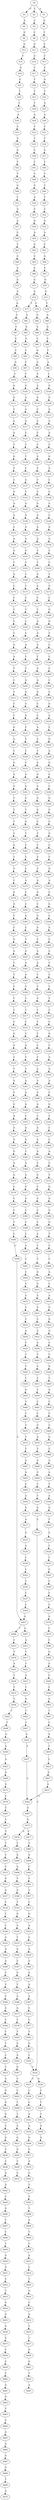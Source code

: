 strict digraph  {
	S0 -> S1 [ label = A ];
	S0 -> S2 [ label = T ];
	S0 -> S3 [ label = G ];
	S1 -> S4 [ label = G ];
	S2 -> S5 [ label = C ];
	S3 -> S6 [ label = A ];
	S4 -> S7 [ label = T ];
	S5 -> S8 [ label = C ];
	S6 -> S9 [ label = G ];
	S7 -> S10 [ label = C ];
	S8 -> S11 [ label = G ];
	S9 -> S12 [ label = G ];
	S10 -> S13 [ label = C ];
	S11 -> S14 [ label = A ];
	S12 -> S15 [ label = T ];
	S13 -> S16 [ label = C ];
	S14 -> S17 [ label = T ];
	S15 -> S18 [ label = A ];
	S16 -> S19 [ label = G ];
	S17 -> S20 [ label = T ];
	S18 -> S21 [ label = C ];
	S19 -> S22 [ label = T ];
	S20 -> S23 [ label = T ];
	S21 -> S24 [ label = T ];
	S22 -> S25 [ label = A ];
	S23 -> S26 [ label = T ];
	S24 -> S27 [ label = C ];
	S25 -> S28 [ label = A ];
	S26 -> S29 [ label = A ];
	S27 -> S30 [ label = A ];
	S28 -> S31 [ label = C ];
	S29 -> S32 [ label = T ];
	S30 -> S33 [ label = A ];
	S31 -> S34 [ label = T ];
	S32 -> S35 [ label = T ];
	S33 -> S36 [ label = A ];
	S34 -> S37 [ label = G ];
	S35 -> S38 [ label = C ];
	S36 -> S39 [ label = G ];
	S37 -> S40 [ label = T ];
	S38 -> S41 [ label = T ];
	S39 -> S42 [ label = T ];
	S40 -> S43 [ label = T ];
	S41 -> S44 [ label = C ];
	S42 -> S45 [ label = T ];
	S43 -> S46 [ label = T ];
	S44 -> S47 [ label = G ];
	S45 -> S48 [ label = G ];
	S46 -> S49 [ label = T ];
	S47 -> S50 [ label = A ];
	S48 -> S51 [ label = T ];
	S49 -> S52 [ label = C ];
	S50 -> S53 [ label = C ];
	S51 -> S54 [ label = A ];
	S52 -> S55 [ label = G ];
	S53 -> S56 [ label = G ];
	S54 -> S57 [ label = A ];
	S55 -> S58 [ label = A ];
	S56 -> S59 [ label = A ];
	S57 -> S60 [ label = C ];
	S58 -> S61 [ label = C ];
	S59 -> S62 [ label = A ];
	S60 -> S63 [ label = T ];
	S61 -> S64 [ label = A ];
	S62 -> S65 [ label = C ];
	S63 -> S66 [ label = C ];
	S64 -> S67 [ label = C ];
	S65 -> S68 [ label = C ];
	S66 -> S69 [ label = A ];
	S67 -> S70 [ label = G ];
	S68 -> S71 [ label = G ];
	S69 -> S72 [ label = G ];
	S70 -> S73 [ label = G ];
	S71 -> S74 [ label = A ];
	S72 -> S75 [ label = A ];
	S73 -> S76 [ label = T ];
	S74 -> S77 [ label = T ];
	S74 -> S78 [ label = C ];
	S75 -> S79 [ label = G ];
	S76 -> S80 [ label = A ];
	S77 -> S81 [ label = A ];
	S78 -> S82 [ label = G ];
	S79 -> S83 [ label = A ];
	S80 -> S84 [ label = G ];
	S81 -> S85 [ label = A ];
	S82 -> S86 [ label = A ];
	S83 -> S87 [ label = C ];
	S84 -> S88 [ label = C ];
	S85 -> S89 [ label = A ];
	S86 -> S90 [ label = C ];
	S87 -> S91 [ label = C ];
	S88 -> S92 [ label = T ];
	S89 -> S93 [ label = C ];
	S90 -> S94 [ label = G ];
	S91 -> S95 [ label = C ];
	S92 -> S96 [ label = A ];
	S93 -> S97 [ label = C ];
	S94 -> S98 [ label = A ];
	S95 -> S99 [ label = G ];
	S96 -> S100 [ label = C ];
	S97 -> S101 [ label = T ];
	S98 -> S102 [ label = A ];
	S99 -> S103 [ label = C ];
	S100 -> S104 [ label = G ];
	S101 -> S105 [ label = G ];
	S102 -> S106 [ label = A ];
	S103 -> S107 [ label = G ];
	S104 -> S108 [ label = G ];
	S105 -> S109 [ label = A ];
	S106 -> S110 [ label = G ];
	S107 -> S111 [ label = G ];
	S108 -> S112 [ label = A ];
	S109 -> S113 [ label = A ];
	S110 -> S114 [ label = C ];
	S111 -> S115 [ label = C ];
	S112 -> S116 [ label = A ];
	S113 -> S117 [ label = A ];
	S114 -> S118 [ label = C ];
	S115 -> S119 [ label = A ];
	S116 -> S120 [ label = A ];
	S117 -> S121 [ label = C ];
	S118 -> S122 [ label = C ];
	S119 -> S123 [ label = G ];
	S120 -> S124 [ label = C ];
	S121 -> S125 [ label = T ];
	S122 -> S126 [ label = C ];
	S123 -> S127 [ label = T ];
	S124 -> S128 [ label = G ];
	S125 -> S129 [ label = T ];
	S126 -> S130 [ label = A ];
	S127 -> S131 [ label = G ];
	S128 -> S132 [ label = A ];
	S129 -> S133 [ label = C ];
	S130 -> S134 [ label = T ];
	S131 -> S135 [ label = T ];
	S132 -> S136 [ label = C ];
	S133 -> S137 [ label = G ];
	S134 -> S138 [ label = T ];
	S135 -> S139 [ label = C ];
	S136 -> S140 [ label = C ];
	S137 -> S141 [ label = T ];
	S138 -> S142 [ label = C ];
	S139 -> S143 [ label = G ];
	S140 -> S144 [ label = A ];
	S141 -> S145 [ label = A ];
	S142 -> S146 [ label = G ];
	S143 -> S147 [ label = A ];
	S144 -> S148 [ label = C ];
	S145 -> S149 [ label = A ];
	S146 -> S150 [ label = A ];
	S147 -> S151 [ label = A ];
	S148 -> S152 [ label = G ];
	S149 -> S153 [ label = A ];
	S150 -> S154 [ label = A ];
	S151 -> S155 [ label = C ];
	S152 -> S156 [ label = A ];
	S153 -> S157 [ label = A ];
	S154 -> S158 [ label = A ];
	S155 -> S159 [ label = A ];
	S156 -> S160 [ label = C ];
	S157 -> S161 [ label = G ];
	S158 -> S162 [ label = T ];
	S159 -> S163 [ label = A ];
	S160 -> S164 [ label = C ];
	S161 -> S165 [ label = C ];
	S162 -> S166 [ label = T ];
	S163 -> S167 [ label = C ];
	S164 -> S168 [ label = T ];
	S165 -> S169 [ label = C ];
	S166 -> S170 [ label = G ];
	S167 -> S171 [ label = A ];
	S168 -> S172 [ label = G ];
	S169 -> S173 [ label = T ];
	S170 -> S174 [ label = A ];
	S171 -> S175 [ label = C ];
	S172 -> S176 [ label = C ];
	S173 -> S177 [ label = C ];
	S174 -> S178 [ label = C ];
	S175 -> S179 [ label = C ];
	S176 -> S180 [ label = G ];
	S177 -> S181 [ label = T ];
	S178 -> S182 [ label = C ];
	S179 -> S183 [ label = C ];
	S180 -> S184 [ label = G ];
	S181 -> S185 [ label = C ];
	S182 -> S186 [ label = A ];
	S183 -> S187 [ label = C ];
	S184 -> S188 [ label = C ];
	S185 -> S189 [ label = C ];
	S186 -> S190 [ label = A ];
	S187 -> S191 [ label = C ];
	S188 -> S192 [ label = C ];
	S189 -> S193 [ label = A ];
	S190 -> S194 [ label = A ];
	S191 -> S195 [ label = G ];
	S192 -> S196 [ label = C ];
	S193 -> S197 [ label = T ];
	S194 -> S198 [ label = T ];
	S195 -> S199 [ label = A ];
	S196 -> S200 [ label = C ];
	S197 -> S201 [ label = T ];
	S198 -> S202 [ label = A ];
	S199 -> S203 [ label = T ];
	S200 -> S204 [ label = C ];
	S201 -> S205 [ label = G ];
	S202 -> S206 [ label = A ];
	S203 -> S207 [ label = C ];
	S204 -> S208 [ label = C ];
	S205 -> S209 [ label = A ];
	S206 -> S210 [ label = G ];
	S207 -> S211 [ label = T ];
	S208 -> S212 [ label = G ];
	S209 -> S213 [ label = A ];
	S210 -> S214 [ label = C ];
	S211 -> S215 [ label = C ];
	S212 -> S216 [ label = A ];
	S213 -> S217 [ label = G ];
	S214 -> S218 [ label = C ];
	S215 -> S219 [ label = C ];
	S216 -> S220 [ label = C ];
	S217 -> S221 [ label = T ];
	S218 -> S222 [ label = A ];
	S219 -> S223 [ label = G ];
	S220 -> S224 [ label = G ];
	S221 -> S225 [ label = T ];
	S222 -> S226 [ label = C ];
	S223 -> S227 [ label = A ];
	S224 -> S228 [ label = A ];
	S225 -> S229 [ label = T ];
	S226 -> S230 [ label = T ];
	S227 -> S231 [ label = C ];
	S228 -> S232 [ label = G ];
	S229 -> S233 [ label = C ];
	S230 -> S234 [ label = A ];
	S231 -> S235 [ label = G ];
	S232 -> S236 [ label = C ];
	S233 -> S237 [ label = A ];
	S234 -> S238 [ label = G ];
	S235 -> S239 [ label = A ];
	S236 -> S240 [ label = C ];
	S237 -> S241 [ label = A ];
	S238 -> S242 [ label = A ];
	S239 -> S243 [ label = A ];
	S240 -> S244 [ label = G ];
	S241 -> S245 [ label = G ];
	S242 -> S246 [ label = G ];
	S243 -> S247 [ label = T ];
	S244 -> S248 [ label = C ];
	S245 -> S249 [ label = T ];
	S246 -> S250 [ label = G ];
	S247 -> S251 [ label = T ];
	S248 -> S252 [ label = C ];
	S249 -> S253 [ label = G ];
	S250 -> S254 [ label = C ];
	S251 -> S255 [ label = T ];
	S252 -> S256 [ label = G ];
	S253 -> S257 [ label = T ];
	S254 -> S258 [ label = T ];
	S255 -> S259 [ label = C ];
	S256 -> S260 [ label = C ];
	S257 -> S261 [ label = C ];
	S258 -> S262 [ label = T ];
	S259 -> S263 [ label = G ];
	S260 -> S264 [ label = C ];
	S261 -> S265 [ label = T ];
	S262 -> S266 [ label = A ];
	S263 -> S267 [ label = C ];
	S264 -> S268 [ label = G ];
	S265 -> S269 [ label = C ];
	S266 -> S270 [ label = T ];
	S267 -> S271 [ label = T ];
	S268 -> S272 [ label = A ];
	S269 -> S273 [ label = A ];
	S270 -> S274 [ label = A ];
	S271 -> S275 [ label = C ];
	S272 -> S276 [ label = C ];
	S273 -> S277 [ label = C ];
	S274 -> S278 [ label = A ];
	S275 -> S279 [ label = A ];
	S276 -> S280 [ label = G ];
	S277 -> S281 [ label = C ];
	S278 -> S282 [ label = C ];
	S279 -> S283 [ label = G ];
	S280 -> S284 [ label = C ];
	S281 -> S285 [ label = A ];
	S282 -> S286 [ label = G ];
	S283 -> S287 [ label = T ];
	S284 -> S288 [ label = A ];
	S285 -> S289 [ label = C ];
	S286 -> S290 [ label = A ];
	S287 -> S291 [ label = C ];
	S288 -> S292 [ label = C ];
	S289 -> S293 [ label = T ];
	S290 -> S294 [ label = C ];
	S291 -> S295 [ label = G ];
	S292 -> S296 [ label = C ];
	S293 -> S297 [ label = A ];
	S294 -> S298 [ label = A ];
	S295 -> S299 [ label = G ];
	S296 -> S300 [ label = T ];
	S297 -> S301 [ label = A ];
	S298 -> S302 [ label = A ];
	S299 -> S303 [ label = T ];
	S300 -> S304 [ label = C ];
	S301 -> S305 [ label = G ];
	S302 -> S306 [ label = C ];
	S303 -> S307 [ label = T ];
	S304 -> S308 [ label = T ];
	S305 -> S309 [ label = G ];
	S306 -> S310 [ label = T ];
	S307 -> S311 [ label = C ];
	S308 -> S312 [ label = T ];
	S309 -> S313 [ label = C ];
	S310 -> S314 [ label = A ];
	S311 -> S315 [ label = C ];
	S312 -> S316 [ label = C ];
	S313 -> S317 [ label = T ];
	S314 -> S318 [ label = T ];
	S315 -> S319 [ label = T ];
	S316 -> S320 [ label = C ];
	S317 -> S321 [ label = C ];
	S318 -> S322 [ label = T ];
	S319 -> S323 [ label = C ];
	S320 -> S324 [ label = G ];
	S321 -> S325 [ label = C ];
	S322 -> S326 [ label = T ];
	S323 -> S327 [ label = G ];
	S324 -> S328 [ label = C ];
	S325 -> S329 [ label = A ];
	S326 -> S330 [ label = C ];
	S327 -> S331 [ label = A ];
	S328 -> S332 [ label = A ];
	S329 -> S333 [ label = T ];
	S330 -> S334 [ label = C ];
	S331 -> S335 [ label = C ];
	S332 -> S336 [ label = A ];
	S333 -> S337 [ label = T ];
	S334 -> S338 [ label = C ];
	S335 -> S339 [ label = T ];
	S336 -> S340 [ label = A ];
	S337 -> S341 [ label = A ];
	S338 -> S342 [ label = A ];
	S339 -> S343 [ label = G ];
	S340 -> S344 [ label = C ];
	S341 -> S345 [ label = A ];
	S342 -> S346 [ label = A ];
	S343 -> S347 [ label = T ];
	S344 -> S348 [ label = G ];
	S345 -> S349 [ label = G ];
	S346 -> S350 [ label = A ];
	S347 -> S351 [ label = G ];
	S348 -> S352 [ label = T ];
	S349 -> S353 [ label = T ];
	S350 -> S354 [ label = C ];
	S351 -> S355 [ label = A ];
	S352 -> S356 [ label = C ];
	S353 -> S357 [ label = A ];
	S354 -> S358 [ label = A ];
	S355 -> S359 [ label = A ];
	S356 -> S360 [ label = C ];
	S357 -> S361 [ label = G ];
	S358 -> S362 [ label = A ];
	S359 -> S363 [ label = A ];
	S360 -> S364 [ label = A ];
	S361 -> S365 [ label = T ];
	S362 -> S366 [ label = G ];
	S363 -> S367 [ label = G ];
	S364 -> S368 [ label = C ];
	S365 -> S369 [ label = A ];
	S366 -> S370 [ label = C ];
	S367 -> S371 [ label = A ];
	S368 -> S372 [ label = T ];
	S369 -> S373 [ label = A ];
	S370 -> S374 [ label = G ];
	S371 -> S375 [ label = G ];
	S372 -> S376 [ label = G ];
	S373 -> S377 [ label = G ];
	S374 -> S378 [ label = C ];
	S375 -> S379 [ label = C ];
	S376 -> S380 [ label = G ];
	S377 -> S381 [ label = A ];
	S378 -> S382 [ label = C ];
	S379 -> S383 [ label = C ];
	S380 -> S384 [ label = G ];
	S381 -> S385 [ label = C ];
	S382 -> S386 [ label = C ];
	S383 -> S387 [ label = C ];
	S384 -> S388 [ label = G ];
	S385 -> S389 [ label = C ];
	S386 -> S390 [ label = C ];
	S387 -> S391 [ label = T ];
	S388 -> S392 [ label = T ];
	S389 -> S393 [ label = C ];
	S390 -> S394 [ label = A ];
	S391 -> S395 [ label = C ];
	S392 -> S396 [ label = C ];
	S393 -> S397 [ label = A ];
	S394 -> S398 [ label = T ];
	S395 -> S399 [ label = C ];
	S396 -> S400 [ label = C ];
	S397 -> S401 [ label = C ];
	S398 -> S402 [ label = C ];
	S399 -> S403 [ label = A ];
	S400 -> S404 [ label = A ];
	S401 -> S405 [ label = T ];
	S402 -> S406 [ label = A ];
	S403 -> S407 [ label = A ];
	S403 -> S408 [ label = T ];
	S404 -> S409 [ label = C ];
	S405 -> S410 [ label = T ];
	S406 -> S411 [ label = G ];
	S407 -> S412 [ label = A ];
	S408 -> S413 [ label = C ];
	S409 -> S414 [ label = A ];
	S410 -> S415 [ label = A ];
	S411 -> S416 [ label = A ];
	S412 -> S417 [ label = T ];
	S413 -> S418 [ label = T ];
	S414 -> S419 [ label = G ];
	S415 -> S420 [ label = C ];
	S416 -> S421 [ label = A ];
	S417 -> S422 [ label = T ];
	S418 -> S423 [ label = A ];
	S419 -> S424 [ label = G ];
	S420 -> S425 [ label = T ];
	S421 -> S426 [ label = C ];
	S422 -> S427 [ label = A ];
	S423 -> S428 [ label = T ];
	S424 -> S429 [ label = G ];
	S425 -> S430 [ label = A ];
	S426 -> S431 [ label = C ];
	S427 -> S432 [ label = T ];
	S428 -> S433 [ label = T ];
	S429 -> S434 [ label = C ];
	S430 -> S435 [ label = C ];
	S431 -> S436 [ label = A ];
	S432 -> S437 [ label = A ];
	S433 -> S438 [ label = T ];
	S434 -> S439 [ label = C ];
	S435 -> S440 [ label = C ];
	S436 -> S441 [ label = T ];
	S437 -> S442 [ label = T ];
	S438 -> S443 [ label = T ];
	S439 -> S444 [ label = G ];
	S440 -> S445 [ label = T ];
	S441 -> S446 [ label = A ];
	S442 -> S447 [ label = C ];
	S443 -> S448 [ label = T ];
	S444 -> S449 [ label = C ];
	S445 -> S450 [ label = C ];
	S446 -> S451 [ label = C ];
	S447 -> S452 [ label = G ];
	S448 -> S453 [ label = G ];
	S449 -> S454 [ label = A ];
	S450 -> S455 [ label = G ];
	S451 -> S456 [ label = T ];
	S452 -> S457 [ label = A ];
	S453 -> S458 [ label = A ];
	S454 -> S459 [ label = C ];
	S455 -> S460 [ label = T ];
	S456 -> S461 [ label = C ];
	S457 -> S462 [ label = G ];
	S458 -> S463 [ label = A ];
	S459 -> S464 [ label = C ];
	S460 -> S465 [ label = T ];
	S461 -> S466 [ label = C ];
	S462 -> S467 [ label = G ];
	S463 -> S468 [ label = G ];
	S464 -> S469 [ label = C ];
	S465 -> S470 [ label = T ];
	S466 -> S471 [ label = G ];
	S467 -> S472 [ label = G ];
	S468 -> S473 [ label = G ];
	S469 -> S474 [ label = G ];
	S470 -> S475 [ label = T ];
	S471 -> S476 [ label = A ];
	S472 -> S477 [ label = C ];
	S472 -> S478 [ label = A ];
	S473 -> S479 [ label = C ];
	S474 -> S480 [ label = C ];
	S475 -> S481 [ label = T ];
	S476 -> S482 [ label = T ];
	S477 -> S483 [ label = T ];
	S478 -> S484 [ label = T ];
	S479 -> S485 [ label = T ];
	S480 -> S486 [ label = A ];
	S481 -> S487 [ label = A ];
	S482 -> S488 [ label = A ];
	S483 -> S489 [ label = A ];
	S484 -> S490 [ label = G ];
	S485 -> S491 [ label = T ];
	S486 -> S492 [ label = A ];
	S487 -> S493 [ label = A ];
	S488 -> S494 [ label = C ];
	S489 -> S495 [ label = C ];
	S490 -> S496 [ label = A ];
	S491 -> S497 [ label = T ];
	S492 -> S498 [ label = T ];
	S493 -> S499 [ label = G ];
	S494 -> S500 [ label = C ];
	S495 -> S501 [ label = T ];
	S496 -> S502 [ label = T ];
	S497 -> S503 [ label = T ];
	S498 -> S504 [ label = A ];
	S499 -> S505 [ label = A ];
	S500 -> S506 [ label = T ];
	S501 -> S507 [ label = T ];
	S502 -> S508 [ label = A ];
	S503 -> S509 [ label = T ];
	S504 -> S510 [ label = G ];
	S505 -> S511 [ label = A ];
	S506 -> S512 [ label = G ];
	S507 -> S513 [ label = C ];
	S508 -> S514 [ label = T ];
	S509 -> S515 [ label = C ];
	S510 -> S516 [ label = T ];
	S511 -> S517 [ label = A ];
	S512 -> S518 [ label = C ];
	S513 -> S519 [ label = G ];
	S514 -> S520 [ label = G ];
	S515 -> S521 [ label = G ];
	S516 -> S522 [ label = A ];
	S517 -> S523 [ label = G ];
	S518 -> S524 [ label = C ];
	S519 -> S525 [ label = A ];
	S520 -> S526 [ label = A ];
	S521 -> S527 [ label = A ];
	S522 -> S528 [ label = C ];
	S523 -> S529 [ label = A ];
	S524 -> S530 [ label = G ];
	S524 -> S531 [ label = C ];
	S525 -> S532 [ label = C ];
	S526 -> S533 [ label = T ];
	S527 -> S534 [ label = C ];
	S528 -> S535 [ label = T ];
	S529 -> S536 [ label = C ];
	S530 -> S537 [ label = C ];
	S531 -> S538 [ label = C ];
	S532 -> S539 [ label = A ];
	S533 -> S540 [ label = A ];
	S534 -> S541 [ label = T ];
	S535 -> S542 [ label = G ];
	S536 -> S543 [ label = C ];
	S537 -> S544 [ label = T ];
	S538 -> S545 [ label = C ];
	S539 -> S546 [ label = G ];
	S540 -> S547 [ label = C ];
	S541 -> S548 [ label = C ];
	S542 -> S549 [ label = C ];
	S543 -> S550 [ label = T ];
	S544 -> S551 [ label = T ];
	S545 -> S552 [ label = A ];
	S546 -> S553 [ label = A ];
	S547 -> S554 [ label = G ];
	S548 -> S555 [ label = A ];
	S549 -> S556 [ label = C ];
	S550 -> S557 [ label = C ];
	S551 -> S558 [ label = A ];
	S552 -> S559 [ label = A ];
	S553 -> S560 [ label = A ];
	S554 -> S561 [ label = T ];
	S555 -> S562 [ label = A ];
	S556 -> S563 [ label = C ];
	S557 -> S564 [ label = C ];
	S558 -> S565 [ label = G ];
	S559 -> S566 [ label = G ];
	S560 -> S567 [ label = A ];
	S561 -> S568 [ label = A ];
	S562 -> S569 [ label = A ];
	S563 -> S570 [ label = G ];
	S564 -> S403 [ label = A ];
	S566 -> S571 [ label = C ];
	S567 -> S572 [ label = C ];
	S568 -> S573 [ label = A ];
	S569 -> S574 [ label = T ];
	S570 -> S575 [ label = C ];
	S571 -> S576 [ label = A ];
	S572 -> S577 [ label = C ];
	S573 -> S578 [ label = T ];
	S574 -> S579 [ label = C ];
	S575 -> S580 [ label = C ];
	S576 -> S581 [ label = G ];
	S577 -> S582 [ label = T ];
	S578 -> S583 [ label = T ];
	S579 -> S584 [ label = T ];
	S580 -> S585 [ label = G ];
	S581 -> S586 [ label = T ];
	S582 -> S587 [ label = G ];
	S583 -> S588 [ label = A ];
	S584 -> S589 [ label = A ];
	S585 -> S590 [ label = A ];
	S586 -> S591 [ label = T ];
	S587 -> S592 [ label = C ];
	S588 -> S593 [ label = A ];
	S589 -> S594 [ label = C ];
	S590 -> S595 [ label = C ];
	S591 -> S596 [ label = T ];
	S592 -> S524 [ label = C ];
	S593 -> S597 [ label = G ];
	S594 -> S598 [ label = C ];
	S595 -> S599 [ label = C ];
	S596 -> S600 [ label = G ];
	S597 -> S601 [ label = T ];
	S598 -> S602 [ label = T ];
	S599 -> S603 [ label = A ];
	S600 -> S604 [ label = T ];
	S601 -> S605 [ label = C ];
	S602 -> S606 [ label = C ];
	S603 -> S607 [ label = T ];
	S604 -> S608 [ label = C ];
	S605 -> S609 [ label = T ];
	S606 -> S610 [ label = T ];
	S607 -> S611 [ label = C ];
	S608 -> S612 [ label = A ];
	S609 -> S613 [ label = T ];
	S610 -> S614 [ label = A ];
	S611 -> S615 [ label = A ];
	S612 -> S616 [ label = C ];
	S613 -> S617 [ label = A ];
	S614 -> S618 [ label = G ];
	S615 -> S619 [ label = T ];
	S616 -> S620 [ label = T ];
	S617 -> S621 [ label = G ];
	S618 -> S622 [ label = G ];
	S619 -> S623 [ label = C ];
	S620 -> S624 [ label = G ];
	S621 -> S625 [ label = G ];
	S622 -> S626 [ label = G ];
	S623 -> S627 [ label = G ];
	S624 -> S628 [ label = C ];
	S625 -> S629 [ label = T ];
	S626 -> S630 [ label = T ];
	S627 -> S631 [ label = A ];
	S628 -> S632 [ label = A ];
	S629 -> S633 [ label = A ];
	S630 -> S634 [ label = G ];
	S631 -> S462 [ label = G ];
	S632 -> S635 [ label = T ];
	S634 -> S636 [ label = T ];
	S635 -> S637 [ label = C ];
	S636 -> S638 [ label = C ];
	S637 -> S639 [ label = G ];
	S638 -> S640 [ label = A ];
	S639 -> S641 [ label = G ];
	S640 -> S642 [ label = A ];
	S641 -> S643 [ label = T ];
	S642 -> S644 [ label = C ];
	S643 -> S645 [ label = A ];
	S644 -> S646 [ label = A ];
	S646 -> S647 [ label = T ];
	S647 -> S648 [ label = C ];
	S648 -> S649 [ label = T ];
	S649 -> S650 [ label = G ];
	S650 -> S651 [ label = A ];
	S651 -> S652 [ label = C ];
	S652 -> S653 [ label = T ];
	S653 -> S654 [ label = A ];
	S654 -> S655 [ label = G ];
	S655 -> S656 [ label = G ];
	S656 -> S657 [ label = G ];
	S657 -> S658 [ label = C ];
	S658 -> S659 [ label = C ];
	S659 -> S660 [ label = T ];
	S660 -> S661 [ label = G ];
	S661 -> S662 [ label = G ];
	S662 -> S663 [ label = C ];
	S663 -> S664 [ label = C ];
	S664 -> S665 [ label = G ];
	S665 -> S666 [ label = A ];
	S666 -> S667 [ label = G ];
	S667 -> S668 [ label = G ];
	S668 -> S669 [ label = T ];
	S669 -> S670 [ label = A ];
}
